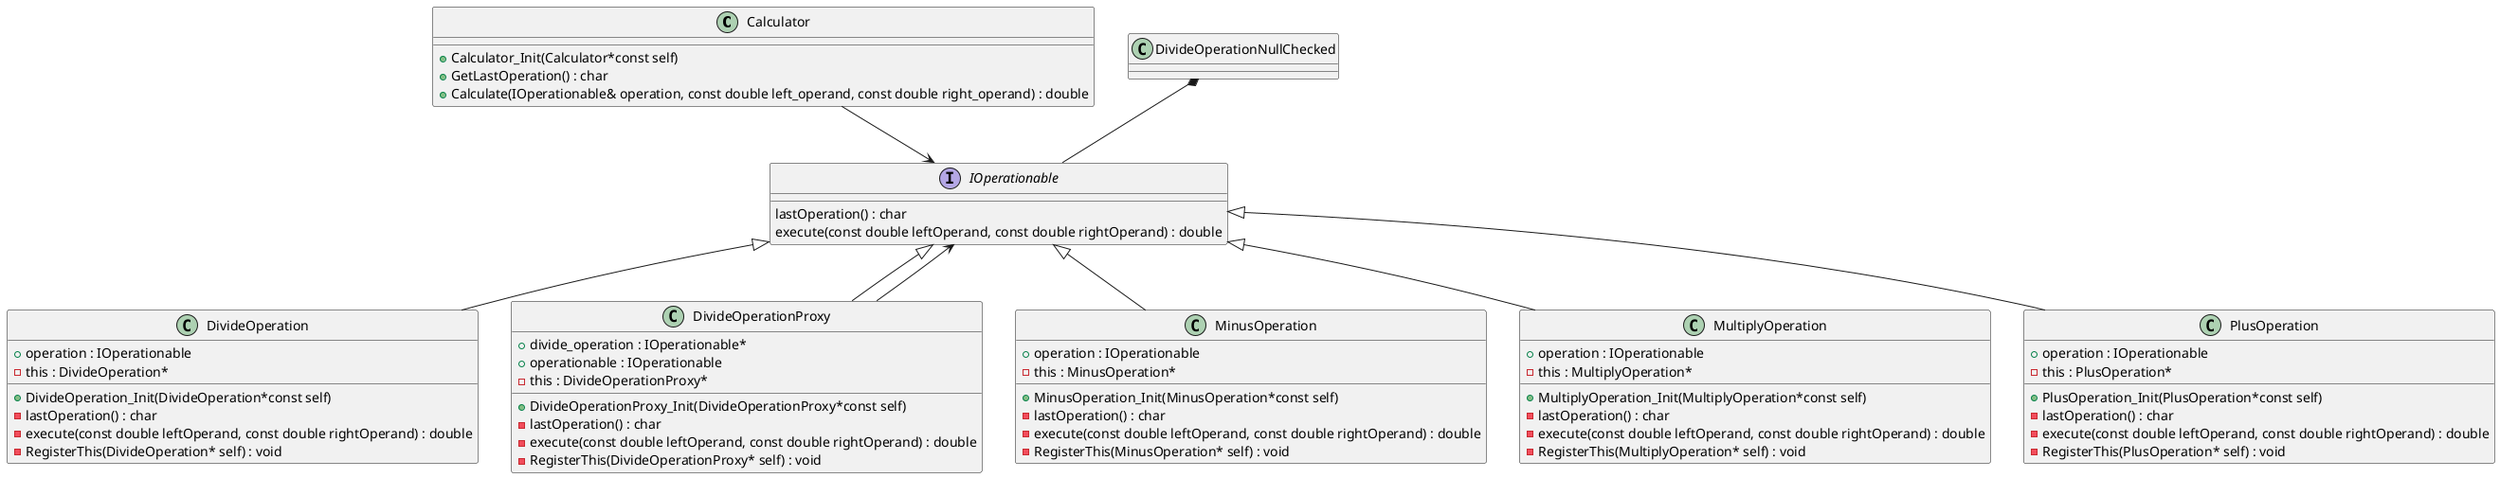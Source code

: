 @startuml





/' Objects '/


/' Objects '/

class Calculator {
	+Calculator_Init(Calculator*const self)
	+GetLastOperation() : char
	+Calculate(IOperationable& operation, const double left_operand, const double right_operand) : double
}


class DivideOperation {
	+DivideOperation_Init(DivideOperation*const self)
	+operation : IOperationable
	-this : DivideOperation*
	-lastOperation() : char
	-execute(const double leftOperand, const double rightOperand) : double
    -RegisterThis(DivideOperation* self) : void
}


class DivideOperationProxy {
	+DivideOperationProxy_Init(DivideOperationProxy*const self)
	+divide_operation : IOperationable*
    +operationable : IOperationable
	-this : DivideOperationProxy*
	-lastOperation() : char
	-execute(const double leftOperand, const double rightOperand) : double
    -RegisterThis(DivideOperationProxy* self) : void
}


interface IOperationable {
	lastOperation() : char
	execute(const double leftOperand, const double rightOperand) : double
}


class MinusOperation {
	+MinusOperation_Init(MinusOperation*const self)
	+operation : IOperationable
	-this : MinusOperation*
	-lastOperation() : char
	-execute(const double leftOperand, const double rightOperand) : double
    -RegisterThis(MinusOperation* self) : void
}


class MultiplyOperation {
	+MultiplyOperation_Init(MultiplyOperation*const self)
	+operation : IOperationable
	-this : MultiplyOperation*
	-lastOperation() : char
	-execute(const double leftOperand, const double rightOperand) : double
    -RegisterThis(MultiplyOperation* self) : void
}


class PlusOperation {
	+PlusOperation_Init(PlusOperation*const self)
	+operation : IOperationable
	-this : PlusOperation*
	-lastOperation() : char
	-execute(const double leftOperand, const double rightOperand) : double
    -RegisterThis(PlusOperation* self) : void
}



Calculator --> IOperationable

/' Inheritance relationships '/

IOperationable <|-- DivideOperation


IOperationable <|-- DivideOperationProxy
IOperationable <-- DivideOperationProxy


IOperationable <|-- MinusOperation


IOperationable <|-- MultiplyOperation


IOperationable <|-- PlusOperation





/' Aggregation relationships '/

DivideOperationNullChecked *-- IOperationable





@enduml

